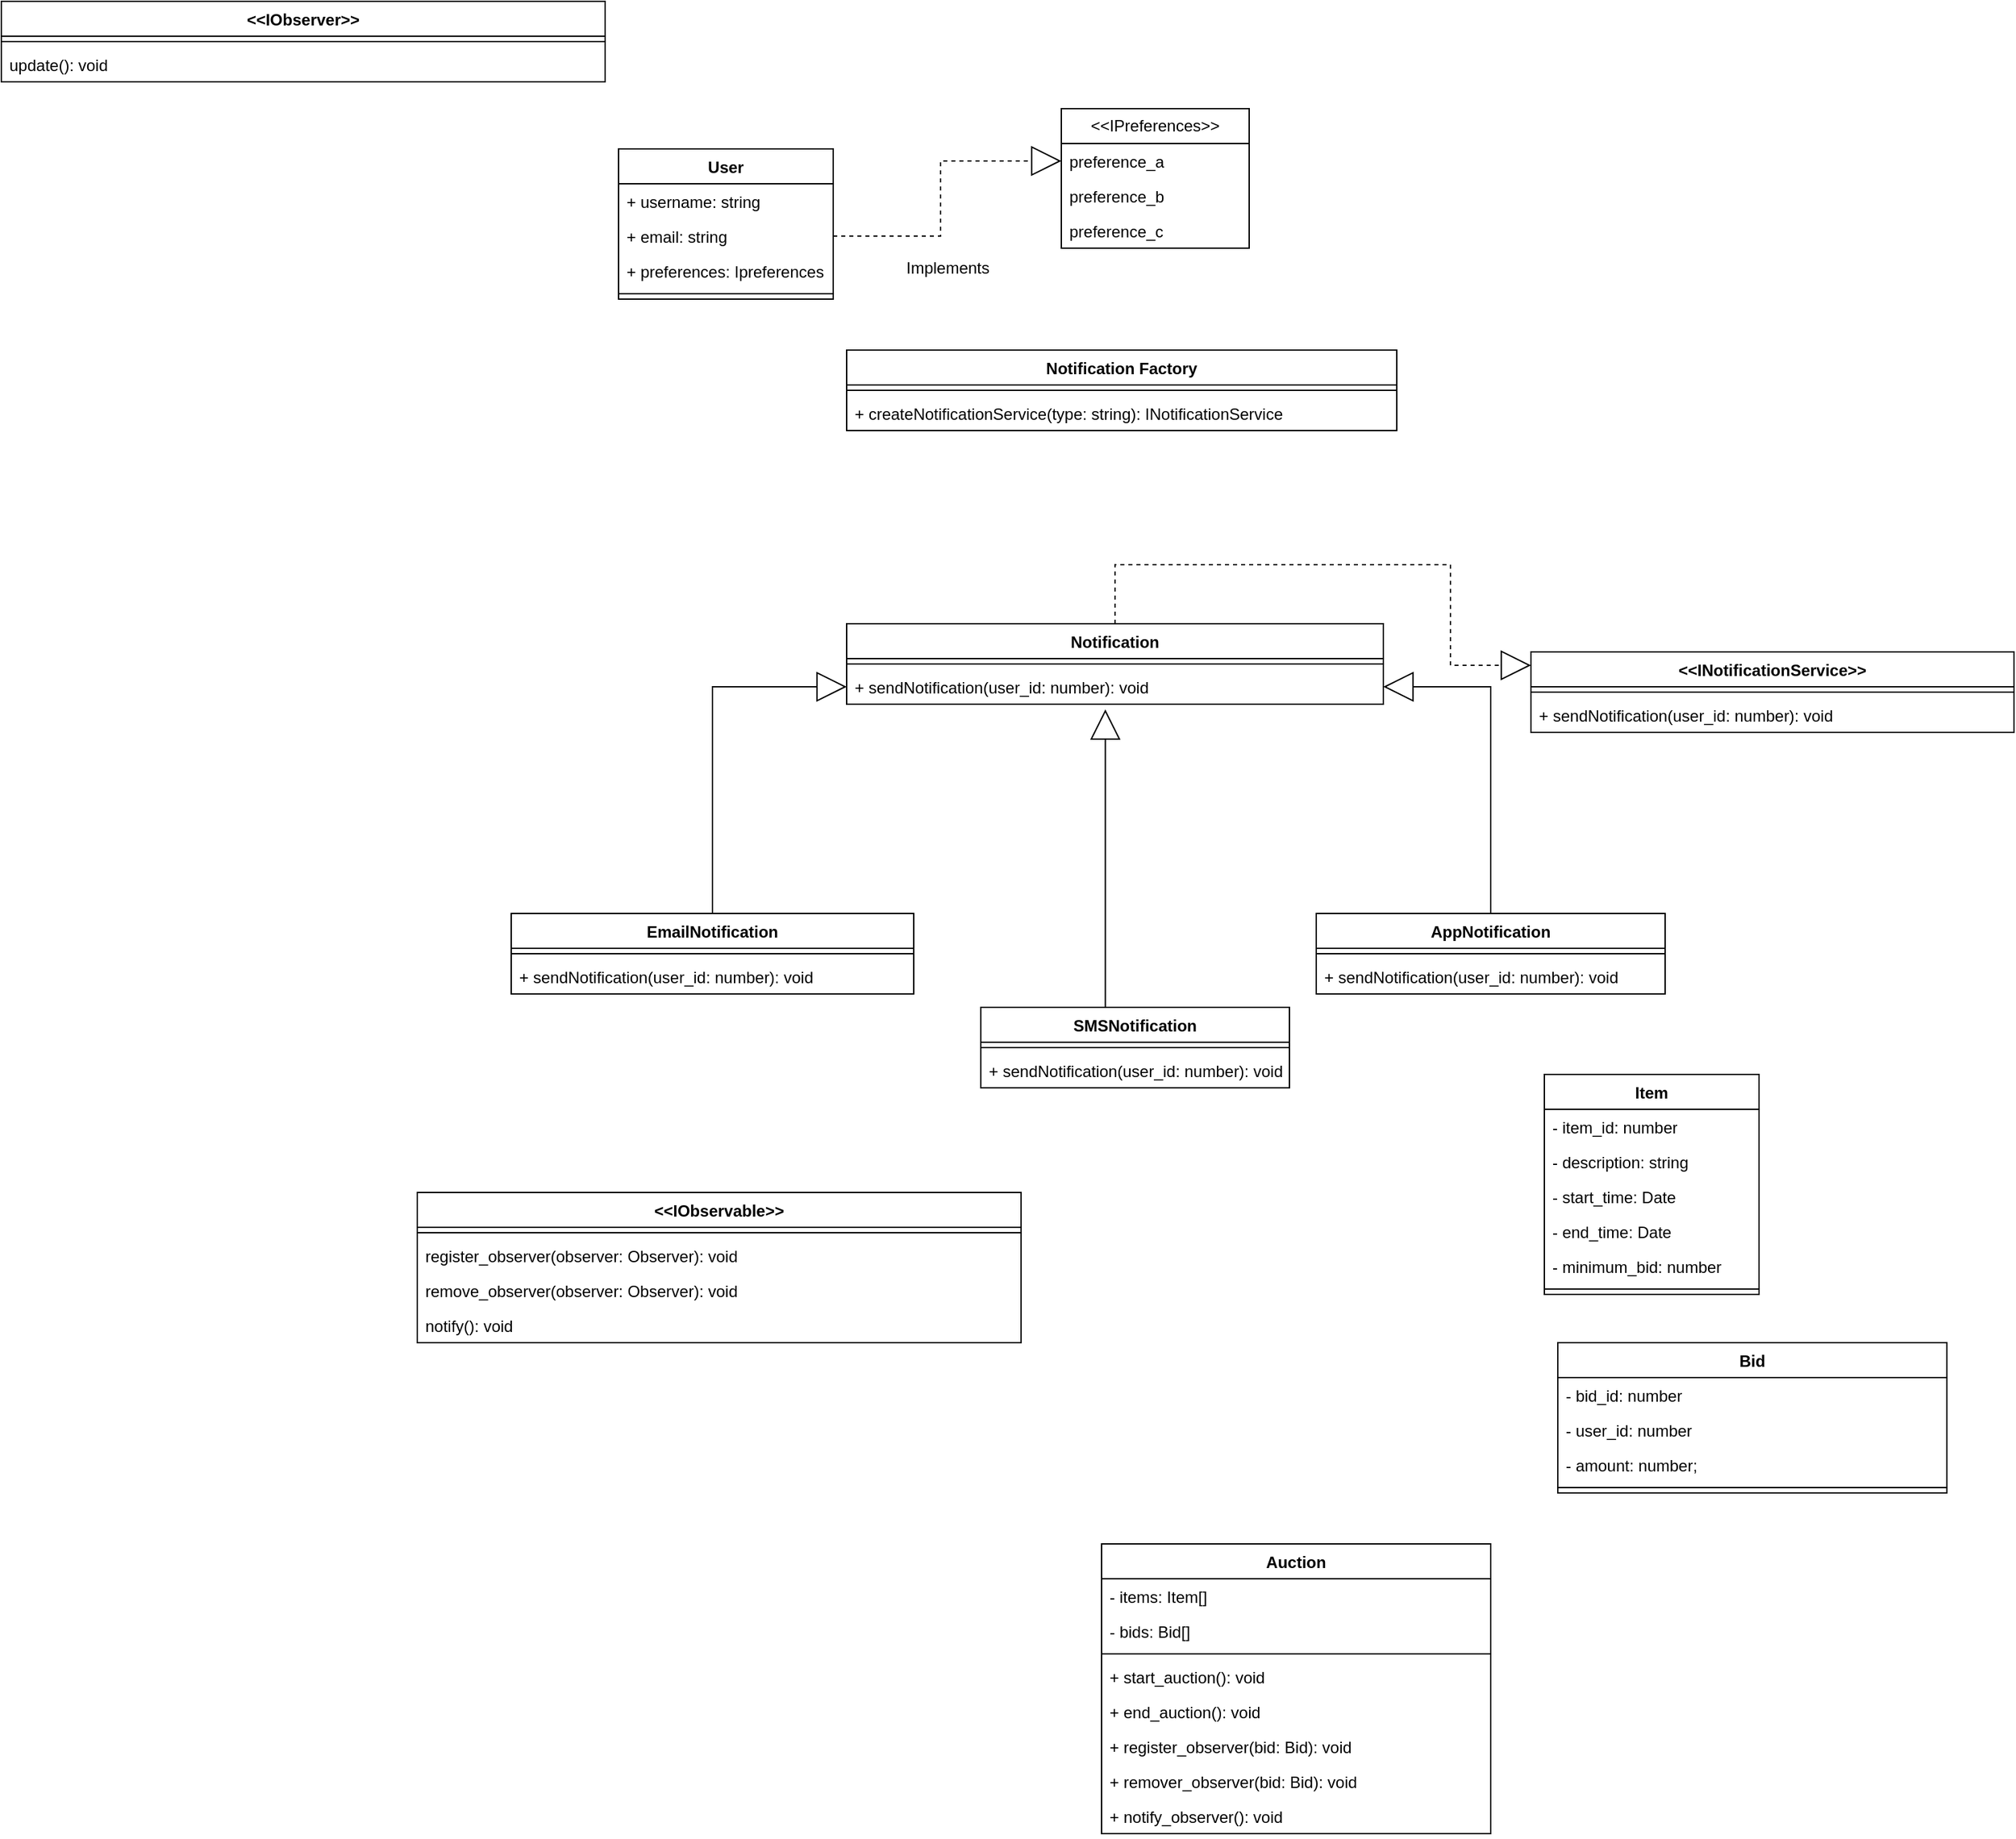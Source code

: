 <mxfile version="23.1.2" type="github">
  <diagram name="Page-1" id="gt_q2PfzXIjMTqQIPUcv">
    <mxGraphModel dx="1087" dy="530" grid="1" gridSize="10" guides="1" tooltips="1" connect="1" arrows="1" fold="1" page="1" pageScale="1" pageWidth="827" pageHeight="1169" math="0" shadow="0">
      <root>
        <mxCell id="0" />
        <mxCell id="1" parent="0" />
        <mxCell id="C1xUU4MOiu5PvchTmcS9-1" value="User" style="swimlane;fontStyle=1;align=center;verticalAlign=top;childLayout=stackLayout;horizontal=1;startSize=26;horizontalStack=0;resizeParent=1;resizeParentMax=0;resizeLast=0;collapsible=1;marginBottom=0;whiteSpace=wrap;html=1;" vertex="1" parent="1">
          <mxGeometry x="190" y="150" width="160" height="112" as="geometry" />
        </mxCell>
        <mxCell id="C1xUU4MOiu5PvchTmcS9-2" value="+ username: string" style="text;strokeColor=none;fillColor=none;align=left;verticalAlign=top;spacingLeft=4;spacingRight=4;overflow=hidden;rotatable=0;points=[[0,0.5],[1,0.5]];portConstraint=eastwest;whiteSpace=wrap;html=1;" vertex="1" parent="C1xUU4MOiu5PvchTmcS9-1">
          <mxGeometry y="26" width="160" height="26" as="geometry" />
        </mxCell>
        <mxCell id="C1xUU4MOiu5PvchTmcS9-5" value="+ email: string" style="text;strokeColor=none;fillColor=none;align=left;verticalAlign=top;spacingLeft=4;spacingRight=4;overflow=hidden;rotatable=0;points=[[0,0.5],[1,0.5]];portConstraint=eastwest;whiteSpace=wrap;html=1;" vertex="1" parent="C1xUU4MOiu5PvchTmcS9-1">
          <mxGeometry y="52" width="160" height="26" as="geometry" />
        </mxCell>
        <mxCell id="C1xUU4MOiu5PvchTmcS9-6" value="+ preferences: Ipreferences" style="text;strokeColor=none;fillColor=none;align=left;verticalAlign=top;spacingLeft=4;spacingRight=4;overflow=hidden;rotatable=0;points=[[0,0.5],[1,0.5]];portConstraint=eastwest;whiteSpace=wrap;html=1;" vertex="1" parent="C1xUU4MOiu5PvchTmcS9-1">
          <mxGeometry y="78" width="160" height="26" as="geometry" />
        </mxCell>
        <mxCell id="C1xUU4MOiu5PvchTmcS9-3" value="" style="line;strokeWidth=1;fillColor=none;align=left;verticalAlign=middle;spacingTop=-1;spacingLeft=3;spacingRight=3;rotatable=0;labelPosition=right;points=[];portConstraint=eastwest;strokeColor=inherit;" vertex="1" parent="C1xUU4MOiu5PvchTmcS9-1">
          <mxGeometry y="104" width="160" height="8" as="geometry" />
        </mxCell>
        <mxCell id="C1xUU4MOiu5PvchTmcS9-7" value="&amp;lt;&amp;lt;IPreferences&amp;gt;&amp;gt;" style="swimlane;fontStyle=0;childLayout=stackLayout;horizontal=1;startSize=26;fillColor=none;horizontalStack=0;resizeParent=1;resizeParentMax=0;resizeLast=0;collapsible=1;marginBottom=0;whiteSpace=wrap;html=1;" vertex="1" parent="1">
          <mxGeometry x="520" y="120" width="140" height="104" as="geometry" />
        </mxCell>
        <mxCell id="C1xUU4MOiu5PvchTmcS9-8" value="preference_a" style="text;strokeColor=none;fillColor=none;align=left;verticalAlign=top;spacingLeft=4;spacingRight=4;overflow=hidden;rotatable=0;points=[[0,0.5],[1,0.5]];portConstraint=eastwest;whiteSpace=wrap;html=1;" vertex="1" parent="C1xUU4MOiu5PvchTmcS9-7">
          <mxGeometry y="26" width="140" height="26" as="geometry" />
        </mxCell>
        <mxCell id="C1xUU4MOiu5PvchTmcS9-9" value="preference_b" style="text;strokeColor=none;fillColor=none;align=left;verticalAlign=top;spacingLeft=4;spacingRight=4;overflow=hidden;rotatable=0;points=[[0,0.5],[1,0.5]];portConstraint=eastwest;whiteSpace=wrap;html=1;" vertex="1" parent="C1xUU4MOiu5PvchTmcS9-7">
          <mxGeometry y="52" width="140" height="26" as="geometry" />
        </mxCell>
        <mxCell id="C1xUU4MOiu5PvchTmcS9-10" value="preference_c" style="text;strokeColor=none;fillColor=none;align=left;verticalAlign=top;spacingLeft=4;spacingRight=4;overflow=hidden;rotatable=0;points=[[0,0.5],[1,0.5]];portConstraint=eastwest;whiteSpace=wrap;html=1;" vertex="1" parent="C1xUU4MOiu5PvchTmcS9-7">
          <mxGeometry y="78" width="140" height="26" as="geometry" />
        </mxCell>
        <mxCell id="C1xUU4MOiu5PvchTmcS9-11" style="edgeStyle=orthogonalEdgeStyle;rounded=0;orthogonalLoop=1;jettySize=auto;html=1;entryX=0;entryY=0.5;entryDx=0;entryDy=0;dashed=1;endArrow=block;endFill=0;endSize=20;" edge="1" parent="1" source="C1xUU4MOiu5PvchTmcS9-5" target="C1xUU4MOiu5PvchTmcS9-8">
          <mxGeometry relative="1" as="geometry" />
        </mxCell>
        <mxCell id="C1xUU4MOiu5PvchTmcS9-12" value="Implements" style="text;html=1;align=center;verticalAlign=middle;resizable=0;points=[];autosize=1;strokeColor=none;fillColor=none;" vertex="1" parent="1">
          <mxGeometry x="390" y="224" width="90" height="30" as="geometry" />
        </mxCell>
        <mxCell id="C1xUU4MOiu5PvchTmcS9-13" value="Item" style="swimlane;fontStyle=1;align=center;verticalAlign=top;childLayout=stackLayout;horizontal=1;startSize=26;horizontalStack=0;resizeParent=1;resizeParentMax=0;resizeLast=0;collapsible=1;marginBottom=0;whiteSpace=wrap;html=1;" vertex="1" parent="1">
          <mxGeometry x="880" y="840" width="160" height="164" as="geometry" />
        </mxCell>
        <mxCell id="C1xUU4MOiu5PvchTmcS9-14" value="- item_id: number" style="text;strokeColor=none;fillColor=none;align=left;verticalAlign=top;spacingLeft=4;spacingRight=4;overflow=hidden;rotatable=0;points=[[0,0.5],[1,0.5]];portConstraint=eastwest;whiteSpace=wrap;html=1;" vertex="1" parent="C1xUU4MOiu5PvchTmcS9-13">
          <mxGeometry y="26" width="160" height="26" as="geometry" />
        </mxCell>
        <mxCell id="C1xUU4MOiu5PvchTmcS9-17" value="- description: string" style="text;strokeColor=none;fillColor=none;align=left;verticalAlign=top;spacingLeft=4;spacingRight=4;overflow=hidden;rotatable=0;points=[[0,0.5],[1,0.5]];portConstraint=eastwest;whiteSpace=wrap;html=1;" vertex="1" parent="C1xUU4MOiu5PvchTmcS9-13">
          <mxGeometry y="52" width="160" height="26" as="geometry" />
        </mxCell>
        <mxCell id="C1xUU4MOiu5PvchTmcS9-18" value="- start_time: Date" style="text;strokeColor=none;fillColor=none;align=left;verticalAlign=top;spacingLeft=4;spacingRight=4;overflow=hidden;rotatable=0;points=[[0,0.5],[1,0.5]];portConstraint=eastwest;whiteSpace=wrap;html=1;" vertex="1" parent="C1xUU4MOiu5PvchTmcS9-13">
          <mxGeometry y="78" width="160" height="26" as="geometry" />
        </mxCell>
        <mxCell id="C1xUU4MOiu5PvchTmcS9-19" value="- end_time: Date" style="text;strokeColor=none;fillColor=none;align=left;verticalAlign=top;spacingLeft=4;spacingRight=4;overflow=hidden;rotatable=0;points=[[0,0.5],[1,0.5]];portConstraint=eastwest;whiteSpace=wrap;html=1;" vertex="1" parent="C1xUU4MOiu5PvchTmcS9-13">
          <mxGeometry y="104" width="160" height="26" as="geometry" />
        </mxCell>
        <mxCell id="C1xUU4MOiu5PvchTmcS9-20" value="- minimum_bid: number" style="text;strokeColor=none;fillColor=none;align=left;verticalAlign=top;spacingLeft=4;spacingRight=4;overflow=hidden;rotatable=0;points=[[0,0.5],[1,0.5]];portConstraint=eastwest;whiteSpace=wrap;html=1;" vertex="1" parent="C1xUU4MOiu5PvchTmcS9-13">
          <mxGeometry y="130" width="160" height="26" as="geometry" />
        </mxCell>
        <mxCell id="C1xUU4MOiu5PvchTmcS9-15" value="" style="line;strokeWidth=1;fillColor=none;align=left;verticalAlign=middle;spacingTop=-1;spacingLeft=3;spacingRight=3;rotatable=0;labelPosition=right;points=[];portConstraint=eastwest;strokeColor=inherit;" vertex="1" parent="C1xUU4MOiu5PvchTmcS9-13">
          <mxGeometry y="156" width="160" height="8" as="geometry" />
        </mxCell>
        <mxCell id="C1xUU4MOiu5PvchTmcS9-21" value="Notification Factory" style="swimlane;fontStyle=1;align=center;verticalAlign=top;childLayout=stackLayout;horizontal=1;startSize=26;horizontalStack=0;resizeParent=1;resizeParentMax=0;resizeLast=0;collapsible=1;marginBottom=0;whiteSpace=wrap;html=1;" vertex="1" parent="1">
          <mxGeometry x="360" y="300" width="410" height="60" as="geometry" />
        </mxCell>
        <mxCell id="C1xUU4MOiu5PvchTmcS9-23" value="" style="line;strokeWidth=1;fillColor=none;align=left;verticalAlign=middle;spacingTop=-1;spacingLeft=3;spacingRight=3;rotatable=0;labelPosition=right;points=[];portConstraint=eastwest;strokeColor=inherit;" vertex="1" parent="C1xUU4MOiu5PvchTmcS9-21">
          <mxGeometry y="26" width="410" height="8" as="geometry" />
        </mxCell>
        <mxCell id="C1xUU4MOiu5PvchTmcS9-24" value="+ createNotificationService(type: string): INotificationService" style="text;strokeColor=none;fillColor=none;align=left;verticalAlign=top;spacingLeft=4;spacingRight=4;overflow=hidden;rotatable=0;points=[[0,0.5],[1,0.5]];portConstraint=eastwest;whiteSpace=wrap;html=1;" vertex="1" parent="C1xUU4MOiu5PvchTmcS9-21">
          <mxGeometry y="34" width="410" height="26" as="geometry" />
        </mxCell>
        <mxCell id="C1xUU4MOiu5PvchTmcS9-30" value="&amp;lt;&amp;lt;INotificationService&amp;gt;&amp;gt;" style="swimlane;fontStyle=1;align=center;verticalAlign=top;childLayout=stackLayout;horizontal=1;startSize=26;horizontalStack=0;resizeParent=1;resizeParentMax=0;resizeLast=0;collapsible=1;marginBottom=0;whiteSpace=wrap;html=1;" vertex="1" parent="1">
          <mxGeometry x="870" y="525" width="360" height="60" as="geometry" />
        </mxCell>
        <mxCell id="C1xUU4MOiu5PvchTmcS9-32" value="" style="line;strokeWidth=1;fillColor=none;align=left;verticalAlign=middle;spacingTop=-1;spacingLeft=3;spacingRight=3;rotatable=0;labelPosition=right;points=[];portConstraint=eastwest;strokeColor=inherit;" vertex="1" parent="C1xUU4MOiu5PvchTmcS9-30">
          <mxGeometry y="26" width="360" height="8" as="geometry" />
        </mxCell>
        <mxCell id="C1xUU4MOiu5PvchTmcS9-33" value="+ sendNotification(user_id: number): void" style="text;strokeColor=none;fillColor=none;align=left;verticalAlign=top;spacingLeft=4;spacingRight=4;overflow=hidden;rotatable=0;points=[[0,0.5],[1,0.5]];portConstraint=eastwest;whiteSpace=wrap;html=1;" vertex="1" parent="C1xUU4MOiu5PvchTmcS9-30">
          <mxGeometry y="34" width="360" height="26" as="geometry" />
        </mxCell>
        <mxCell id="C1xUU4MOiu5PvchTmcS9-53" style="edgeStyle=orthogonalEdgeStyle;rounded=0;orthogonalLoop=1;jettySize=auto;html=1;endArrow=block;endFill=0;endSize=20;" edge="1" parent="1" source="C1xUU4MOiu5PvchTmcS9-34" target="C1xUU4MOiu5PvchTmcS9-50">
          <mxGeometry relative="1" as="geometry" />
        </mxCell>
        <mxCell id="C1xUU4MOiu5PvchTmcS9-34" value="EmailNotification" style="swimlane;fontStyle=1;align=center;verticalAlign=top;childLayout=stackLayout;horizontal=1;startSize=26;horizontalStack=0;resizeParent=1;resizeParentMax=0;resizeLast=0;collapsible=1;marginBottom=0;whiteSpace=wrap;html=1;" vertex="1" parent="1">
          <mxGeometry x="110" y="720" width="300" height="60" as="geometry" />
        </mxCell>
        <mxCell id="C1xUU4MOiu5PvchTmcS9-36" value="" style="line;strokeWidth=1;fillColor=none;align=left;verticalAlign=middle;spacingTop=-1;spacingLeft=3;spacingRight=3;rotatable=0;labelPosition=right;points=[];portConstraint=eastwest;strokeColor=inherit;" vertex="1" parent="C1xUU4MOiu5PvchTmcS9-34">
          <mxGeometry y="26" width="300" height="8" as="geometry" />
        </mxCell>
        <mxCell id="C1xUU4MOiu5PvchTmcS9-37" value="+ sendNotification(user_id: number): void" style="text;strokeColor=none;fillColor=none;align=left;verticalAlign=top;spacingLeft=4;spacingRight=4;overflow=hidden;rotatable=0;points=[[0,0.5],[1,0.5]];portConstraint=eastwest;whiteSpace=wrap;html=1;" vertex="1" parent="C1xUU4MOiu5PvchTmcS9-34">
          <mxGeometry y="34" width="300" height="26" as="geometry" />
        </mxCell>
        <mxCell id="C1xUU4MOiu5PvchTmcS9-38" value="SMSNotification" style="swimlane;fontStyle=1;align=center;verticalAlign=top;childLayout=stackLayout;horizontal=1;startSize=26;horizontalStack=0;resizeParent=1;resizeParentMax=0;resizeLast=0;collapsible=1;marginBottom=0;whiteSpace=wrap;html=1;" vertex="1" parent="1">
          <mxGeometry x="460" y="790" width="230" height="60" as="geometry" />
        </mxCell>
        <mxCell id="C1xUU4MOiu5PvchTmcS9-40" value="" style="line;strokeWidth=1;fillColor=none;align=left;verticalAlign=middle;spacingTop=-1;spacingLeft=3;spacingRight=3;rotatable=0;labelPosition=right;points=[];portConstraint=eastwest;strokeColor=inherit;" vertex="1" parent="C1xUU4MOiu5PvchTmcS9-38">
          <mxGeometry y="26" width="230" height="8" as="geometry" />
        </mxCell>
        <mxCell id="C1xUU4MOiu5PvchTmcS9-41" value="+ sendNotification(user_id: number): void" style="text;strokeColor=none;fillColor=none;align=left;verticalAlign=top;spacingLeft=4;spacingRight=4;overflow=hidden;rotatable=0;points=[[0,0.5],[1,0.5]];portConstraint=eastwest;whiteSpace=wrap;html=1;" vertex="1" parent="C1xUU4MOiu5PvchTmcS9-38">
          <mxGeometry y="34" width="230" height="26" as="geometry" />
        </mxCell>
        <mxCell id="C1xUU4MOiu5PvchTmcS9-55" style="edgeStyle=orthogonalEdgeStyle;rounded=0;orthogonalLoop=1;jettySize=auto;html=1;endSize=20;endArrow=block;endFill=0;" edge="1" parent="1" source="C1xUU4MOiu5PvchTmcS9-42" target="C1xUU4MOiu5PvchTmcS9-50">
          <mxGeometry relative="1" as="geometry" />
        </mxCell>
        <mxCell id="C1xUU4MOiu5PvchTmcS9-42" value="AppNotification" style="swimlane;fontStyle=1;align=center;verticalAlign=top;childLayout=stackLayout;horizontal=1;startSize=26;horizontalStack=0;resizeParent=1;resizeParentMax=0;resizeLast=0;collapsible=1;marginBottom=0;whiteSpace=wrap;html=1;" vertex="1" parent="1">
          <mxGeometry x="710" y="720" width="260" height="60" as="geometry" />
        </mxCell>
        <mxCell id="C1xUU4MOiu5PvchTmcS9-44" value="" style="line;strokeWidth=1;fillColor=none;align=left;verticalAlign=middle;spacingTop=-1;spacingLeft=3;spacingRight=3;rotatable=0;labelPosition=right;points=[];portConstraint=eastwest;strokeColor=inherit;" vertex="1" parent="C1xUU4MOiu5PvchTmcS9-42">
          <mxGeometry y="26" width="260" height="8" as="geometry" />
        </mxCell>
        <mxCell id="C1xUU4MOiu5PvchTmcS9-45" value="+ sendNotification(user_id: number): void" style="text;strokeColor=none;fillColor=none;align=left;verticalAlign=top;spacingLeft=4;spacingRight=4;overflow=hidden;rotatable=0;points=[[0,0.5],[1,0.5]];portConstraint=eastwest;whiteSpace=wrap;html=1;" vertex="1" parent="C1xUU4MOiu5PvchTmcS9-42">
          <mxGeometry y="34" width="260" height="26" as="geometry" />
        </mxCell>
        <mxCell id="C1xUU4MOiu5PvchTmcS9-52" style="edgeStyle=orthogonalEdgeStyle;rounded=0;orthogonalLoop=1;jettySize=auto;html=1;entryX=0;entryY=0.5;entryDx=0;entryDy=0;dashed=1;endArrow=block;endFill=0;endSize=20;exitX=0.5;exitY=0;exitDx=0;exitDy=0;" edge="1" parent="1" source="C1xUU4MOiu5PvchTmcS9-47">
          <mxGeometry relative="1" as="geometry">
            <mxPoint x="560" y="484" as="sourcePoint" />
            <mxPoint x="870" y="535" as="targetPoint" />
            <Array as="points">
              <mxPoint x="560" y="460" />
              <mxPoint x="810" y="460" />
              <mxPoint x="810" y="535" />
            </Array>
          </mxGeometry>
        </mxCell>
        <mxCell id="C1xUU4MOiu5PvchTmcS9-47" value="Notification" style="swimlane;fontStyle=1;align=center;verticalAlign=top;childLayout=stackLayout;horizontal=1;startSize=26;horizontalStack=0;resizeParent=1;resizeParentMax=0;resizeLast=0;collapsible=1;marginBottom=0;whiteSpace=wrap;html=1;" vertex="1" parent="1">
          <mxGeometry x="360" y="504" width="400" height="60" as="geometry" />
        </mxCell>
        <mxCell id="C1xUU4MOiu5PvchTmcS9-49" value="" style="line;strokeWidth=1;fillColor=none;align=left;verticalAlign=middle;spacingTop=-1;spacingLeft=3;spacingRight=3;rotatable=0;labelPosition=right;points=[];portConstraint=eastwest;strokeColor=inherit;" vertex="1" parent="C1xUU4MOiu5PvchTmcS9-47">
          <mxGeometry y="26" width="400" height="8" as="geometry" />
        </mxCell>
        <mxCell id="C1xUU4MOiu5PvchTmcS9-50" value="+ sendNotification(user_id: number): void" style="text;strokeColor=none;fillColor=none;align=left;verticalAlign=top;spacingLeft=4;spacingRight=4;overflow=hidden;rotatable=0;points=[[0,0.5],[1,0.5]];portConstraint=eastwest;whiteSpace=wrap;html=1;" vertex="1" parent="C1xUU4MOiu5PvchTmcS9-47">
          <mxGeometry y="34" width="400" height="26" as="geometry" />
        </mxCell>
        <mxCell id="C1xUU4MOiu5PvchTmcS9-54" style="edgeStyle=orthogonalEdgeStyle;rounded=0;orthogonalLoop=1;jettySize=auto;html=1;entryX=0.482;entryY=1.149;entryDx=0;entryDy=0;entryPerimeter=0;endArrow=block;endFill=0;endSize=20;" edge="1" parent="1" source="C1xUU4MOiu5PvchTmcS9-38" target="C1xUU4MOiu5PvchTmcS9-50">
          <mxGeometry relative="1" as="geometry">
            <Array as="points">
              <mxPoint x="568" y="800" />
              <mxPoint x="568" y="800" />
            </Array>
          </mxGeometry>
        </mxCell>
        <mxCell id="C1xUU4MOiu5PvchTmcS9-56" value="Auction" style="swimlane;fontStyle=1;align=center;verticalAlign=top;childLayout=stackLayout;horizontal=1;startSize=26;horizontalStack=0;resizeParent=1;resizeParentMax=0;resizeLast=0;collapsible=1;marginBottom=0;whiteSpace=wrap;html=1;" vertex="1" parent="1">
          <mxGeometry x="550" y="1190" width="290" height="216" as="geometry" />
        </mxCell>
        <mxCell id="C1xUU4MOiu5PvchTmcS9-57" value="- items: Item[]" style="text;strokeColor=none;fillColor=none;align=left;verticalAlign=top;spacingLeft=4;spacingRight=4;overflow=hidden;rotatable=0;points=[[0,0.5],[1,0.5]];portConstraint=eastwest;whiteSpace=wrap;html=1;" vertex="1" parent="C1xUU4MOiu5PvchTmcS9-56">
          <mxGeometry y="26" width="290" height="26" as="geometry" />
        </mxCell>
        <mxCell id="C1xUU4MOiu5PvchTmcS9-60" value="- bids: Bid[]" style="text;strokeColor=none;fillColor=none;align=left;verticalAlign=top;spacingLeft=4;spacingRight=4;overflow=hidden;rotatable=0;points=[[0,0.5],[1,0.5]];portConstraint=eastwest;whiteSpace=wrap;html=1;" vertex="1" parent="C1xUU4MOiu5PvchTmcS9-56">
          <mxGeometry y="52" width="290" height="26" as="geometry" />
        </mxCell>
        <mxCell id="C1xUU4MOiu5PvchTmcS9-58" value="" style="line;strokeWidth=1;fillColor=none;align=left;verticalAlign=middle;spacingTop=-1;spacingLeft=3;spacingRight=3;rotatable=0;labelPosition=right;points=[];portConstraint=eastwest;strokeColor=inherit;" vertex="1" parent="C1xUU4MOiu5PvchTmcS9-56">
          <mxGeometry y="78" width="290" height="8" as="geometry" />
        </mxCell>
        <mxCell id="C1xUU4MOiu5PvchTmcS9-59" value="+ start_auction(): void" style="text;strokeColor=none;fillColor=none;align=left;verticalAlign=top;spacingLeft=4;spacingRight=4;overflow=hidden;rotatable=0;points=[[0,0.5],[1,0.5]];portConstraint=eastwest;whiteSpace=wrap;html=1;" vertex="1" parent="C1xUU4MOiu5PvchTmcS9-56">
          <mxGeometry y="86" width="290" height="26" as="geometry" />
        </mxCell>
        <mxCell id="C1xUU4MOiu5PvchTmcS9-61" value="+ end_auction(): void" style="text;strokeColor=none;fillColor=none;align=left;verticalAlign=top;spacingLeft=4;spacingRight=4;overflow=hidden;rotatable=0;points=[[0,0.5],[1,0.5]];portConstraint=eastwest;whiteSpace=wrap;html=1;" vertex="1" parent="C1xUU4MOiu5PvchTmcS9-56">
          <mxGeometry y="112" width="290" height="26" as="geometry" />
        </mxCell>
        <mxCell id="C1xUU4MOiu5PvchTmcS9-64" value="+ register_observer(bid: Bid): void" style="text;strokeColor=none;fillColor=none;align=left;verticalAlign=top;spacingLeft=4;spacingRight=4;overflow=hidden;rotatable=0;points=[[0,0.5],[1,0.5]];portConstraint=eastwest;whiteSpace=wrap;html=1;" vertex="1" parent="C1xUU4MOiu5PvchTmcS9-56">
          <mxGeometry y="138" width="290" height="26" as="geometry" />
        </mxCell>
        <mxCell id="C1xUU4MOiu5PvchTmcS9-80" value="+ remover_observer(bid: Bid): void" style="text;strokeColor=none;fillColor=none;align=left;verticalAlign=top;spacingLeft=4;spacingRight=4;overflow=hidden;rotatable=0;points=[[0,0.5],[1,0.5]];portConstraint=eastwest;whiteSpace=wrap;html=1;" vertex="1" parent="C1xUU4MOiu5PvchTmcS9-56">
          <mxGeometry y="164" width="290" height="26" as="geometry" />
        </mxCell>
        <mxCell id="C1xUU4MOiu5PvchTmcS9-73" value="+ notify_observer(): void" style="text;strokeColor=none;fillColor=none;align=left;verticalAlign=top;spacingLeft=4;spacingRight=4;overflow=hidden;rotatable=0;points=[[0,0.5],[1,0.5]];portConstraint=eastwest;whiteSpace=wrap;html=1;" vertex="1" parent="C1xUU4MOiu5PvchTmcS9-56">
          <mxGeometry y="190" width="290" height="26" as="geometry" />
        </mxCell>
        <mxCell id="C1xUU4MOiu5PvchTmcS9-65" value="Bid" style="swimlane;fontStyle=1;align=center;verticalAlign=top;childLayout=stackLayout;horizontal=1;startSize=26;horizontalStack=0;resizeParent=1;resizeParentMax=0;resizeLast=0;collapsible=1;marginBottom=0;whiteSpace=wrap;html=1;" vertex="1" parent="1">
          <mxGeometry x="890" y="1040" width="290" height="112" as="geometry" />
        </mxCell>
        <mxCell id="C1xUU4MOiu5PvchTmcS9-66" value="- bid_id: number" style="text;strokeColor=none;fillColor=none;align=left;verticalAlign=top;spacingLeft=4;spacingRight=4;overflow=hidden;rotatable=0;points=[[0,0.5],[1,0.5]];portConstraint=eastwest;whiteSpace=wrap;html=1;" vertex="1" parent="C1xUU4MOiu5PvchTmcS9-65">
          <mxGeometry y="26" width="290" height="26" as="geometry" />
        </mxCell>
        <mxCell id="C1xUU4MOiu5PvchTmcS9-67" value="- user_id: number" style="text;strokeColor=none;fillColor=none;align=left;verticalAlign=top;spacingLeft=4;spacingRight=4;overflow=hidden;rotatable=0;points=[[0,0.5],[1,0.5]];portConstraint=eastwest;whiteSpace=wrap;html=1;" vertex="1" parent="C1xUU4MOiu5PvchTmcS9-65">
          <mxGeometry y="52" width="290" height="26" as="geometry" />
        </mxCell>
        <mxCell id="C1xUU4MOiu5PvchTmcS9-72" value="- amount: number;" style="text;strokeColor=none;fillColor=none;align=left;verticalAlign=top;spacingLeft=4;spacingRight=4;overflow=hidden;rotatable=0;points=[[0,0.5],[1,0.5]];portConstraint=eastwest;whiteSpace=wrap;html=1;" vertex="1" parent="C1xUU4MOiu5PvchTmcS9-65">
          <mxGeometry y="78" width="290" height="26" as="geometry" />
        </mxCell>
        <mxCell id="C1xUU4MOiu5PvchTmcS9-68" value="" style="line;strokeWidth=1;fillColor=none;align=left;verticalAlign=middle;spacingTop=-1;spacingLeft=3;spacingRight=3;rotatable=0;labelPosition=right;points=[];portConstraint=eastwest;strokeColor=inherit;" vertex="1" parent="C1xUU4MOiu5PvchTmcS9-65">
          <mxGeometry y="104" width="290" height="8" as="geometry" />
        </mxCell>
        <mxCell id="C1xUU4MOiu5PvchTmcS9-74" value="&amp;lt;&amp;lt;IObservable&amp;gt;&amp;gt;" style="swimlane;fontStyle=1;align=center;verticalAlign=top;childLayout=stackLayout;horizontal=1;startSize=26;horizontalStack=0;resizeParent=1;resizeParentMax=0;resizeLast=0;collapsible=1;marginBottom=0;whiteSpace=wrap;html=1;" vertex="1" parent="1">
          <mxGeometry x="40" y="928" width="450" height="112" as="geometry" />
        </mxCell>
        <mxCell id="C1xUU4MOiu5PvchTmcS9-76" value="" style="line;strokeWidth=1;fillColor=none;align=left;verticalAlign=middle;spacingTop=-1;spacingLeft=3;spacingRight=3;rotatable=0;labelPosition=right;points=[];portConstraint=eastwest;strokeColor=inherit;" vertex="1" parent="C1xUU4MOiu5PvchTmcS9-74">
          <mxGeometry y="26" width="450" height="8" as="geometry" />
        </mxCell>
        <mxCell id="C1xUU4MOiu5PvchTmcS9-77" value="register_observer(observer: Observer): void" style="text;strokeColor=none;fillColor=none;align=left;verticalAlign=top;spacingLeft=4;spacingRight=4;overflow=hidden;rotatable=0;points=[[0,0.5],[1,0.5]];portConstraint=eastwest;whiteSpace=wrap;html=1;" vertex="1" parent="C1xUU4MOiu5PvchTmcS9-74">
          <mxGeometry y="34" width="450" height="26" as="geometry" />
        </mxCell>
        <mxCell id="C1xUU4MOiu5PvchTmcS9-78" value="remove_observer(observer: Observer): void" style="text;strokeColor=none;fillColor=none;align=left;verticalAlign=top;spacingLeft=4;spacingRight=4;overflow=hidden;rotatable=0;points=[[0,0.5],[1,0.5]];portConstraint=eastwest;whiteSpace=wrap;html=1;" vertex="1" parent="C1xUU4MOiu5PvchTmcS9-74">
          <mxGeometry y="60" width="450" height="26" as="geometry" />
        </mxCell>
        <mxCell id="C1xUU4MOiu5PvchTmcS9-79" value="notify(): void" style="text;strokeColor=none;fillColor=none;align=left;verticalAlign=top;spacingLeft=4;spacingRight=4;overflow=hidden;rotatable=0;points=[[0,0.5],[1,0.5]];portConstraint=eastwest;whiteSpace=wrap;html=1;" vertex="1" parent="C1xUU4MOiu5PvchTmcS9-74">
          <mxGeometry y="86" width="450" height="26" as="geometry" />
        </mxCell>
        <mxCell id="C1xUU4MOiu5PvchTmcS9-82" value="&amp;lt;&amp;lt;IObserver&amp;gt;&amp;gt;" style="swimlane;fontStyle=1;align=center;verticalAlign=top;childLayout=stackLayout;horizontal=1;startSize=26;horizontalStack=0;resizeParent=1;resizeParentMax=0;resizeLast=0;collapsible=1;marginBottom=0;whiteSpace=wrap;html=1;" vertex="1" parent="1">
          <mxGeometry x="-270" y="40" width="450" height="60" as="geometry" />
        </mxCell>
        <mxCell id="C1xUU4MOiu5PvchTmcS9-83" value="" style="line;strokeWidth=1;fillColor=none;align=left;verticalAlign=middle;spacingTop=-1;spacingLeft=3;spacingRight=3;rotatable=0;labelPosition=right;points=[];portConstraint=eastwest;strokeColor=inherit;" vertex="1" parent="C1xUU4MOiu5PvchTmcS9-82">
          <mxGeometry y="26" width="450" height="8" as="geometry" />
        </mxCell>
        <mxCell id="C1xUU4MOiu5PvchTmcS9-84" value="update(): void" style="text;strokeColor=none;fillColor=none;align=left;verticalAlign=top;spacingLeft=4;spacingRight=4;overflow=hidden;rotatable=0;points=[[0,0.5],[1,0.5]];portConstraint=eastwest;whiteSpace=wrap;html=1;" vertex="1" parent="C1xUU4MOiu5PvchTmcS9-82">
          <mxGeometry y="34" width="450" height="26" as="geometry" />
        </mxCell>
      </root>
    </mxGraphModel>
  </diagram>
</mxfile>
